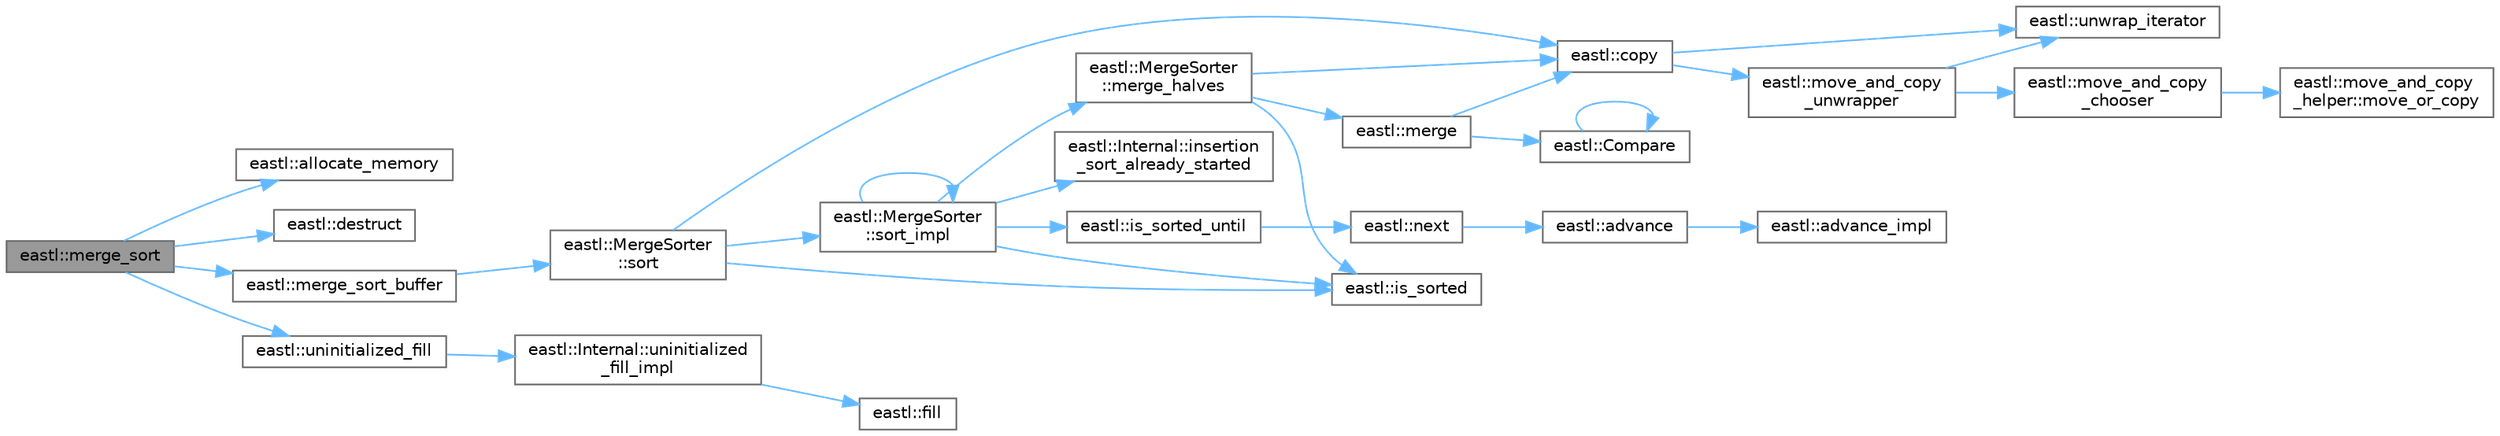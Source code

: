 digraph "eastl::merge_sort"
{
 // LATEX_PDF_SIZE
  bgcolor="transparent";
  edge [fontname=Helvetica,fontsize=10,labelfontname=Helvetica,labelfontsize=10];
  node [fontname=Helvetica,fontsize=10,shape=box,height=0.2,width=0.4];
  rankdir="LR";
  Node1 [id="Node000001",label="eastl::merge_sort",height=0.2,width=0.4,color="gray40", fillcolor="grey60", style="filled", fontcolor="black",tooltip=" "];
  Node1 -> Node2 [id="edge1_Node000001_Node000002",color="steelblue1",style="solid",tooltip=" "];
  Node2 [id="Node000002",label="eastl::allocate_memory",height=0.2,width=0.4,color="grey40", fillcolor="white", style="filled",URL="$namespaceeastl.html#ad2f4154baac1248a6b899feec8061499",tooltip=" "];
  Node1 -> Node3 [id="edge2_Node000001_Node000003",color="steelblue1",style="solid",tooltip=" "];
  Node3 [id="Node000003",label="eastl::destruct",height=0.2,width=0.4,color="grey40", fillcolor="white", style="filled",URL="$namespaceeastl.html#abad37b6015ebddc85d5e9f116823805e",tooltip=" "];
  Node1 -> Node4 [id="edge3_Node000001_Node000004",color="steelblue1",style="solid",tooltip=" "];
  Node4 [id="Node000004",label="eastl::merge_sort_buffer",height=0.2,width=0.4,color="grey40", fillcolor="white", style="filled",URL="$namespaceeastl.html#abea7569ee26bf35ab756bb313116321e",tooltip=" "];
  Node4 -> Node5 [id="edge4_Node000004_Node000005",color="steelblue1",style="solid",tooltip=" "];
  Node5 [id="Node000005",label="eastl::MergeSorter\l::sort",height=0.2,width=0.4,color="grey40", fillcolor="white", style="filled",URL="$classeastl_1_1_merge_sorter.html#a2f0f37a38f9da2af9e0595817146c6c4",tooltip=" "];
  Node5 -> Node6 [id="edge5_Node000005_Node000006",color="steelblue1",style="solid",tooltip=" "];
  Node6 [id="Node000006",label="eastl::copy",height=0.2,width=0.4,color="grey40", fillcolor="white", style="filled",URL="$namespaceeastl.html#a3df94cc41821710012e6719792d30db3",tooltip=" "];
  Node6 -> Node7 [id="edge6_Node000006_Node000007",color="steelblue1",style="solid",tooltip=" "];
  Node7 [id="Node000007",label="eastl::move_and_copy\l_unwrapper",height=0.2,width=0.4,color="grey40", fillcolor="white", style="filled",URL="$namespaceeastl.html#a661e609e51ae177a723acb076d9fcb52",tooltip=" "];
  Node7 -> Node8 [id="edge7_Node000007_Node000008",color="steelblue1",style="solid",tooltip=" "];
  Node8 [id="Node000008",label="eastl::move_and_copy\l_chooser",height=0.2,width=0.4,color="grey40", fillcolor="white", style="filled",URL="$namespaceeastl.html#a69a59b58a0b86c06c81fd89a94cff90d",tooltip=" "];
  Node8 -> Node9 [id="edge8_Node000008_Node000009",color="steelblue1",style="solid",tooltip=" "];
  Node9 [id="Node000009",label="eastl::move_and_copy\l_helper::move_or_copy",height=0.2,width=0.4,color="grey40", fillcolor="white", style="filled",URL="$structeastl_1_1move__and__copy__helper.html#aa9de7d135fbe5ddb02a94513283cf77b",tooltip=" "];
  Node7 -> Node10 [id="edge9_Node000007_Node000010",color="steelblue1",style="solid",tooltip=" "];
  Node10 [id="Node000010",label="eastl::unwrap_iterator",height=0.2,width=0.4,color="grey40", fillcolor="white", style="filled",URL="$namespaceeastl.html#a82f343209a121c16468a124327e2d303",tooltip=" "];
  Node6 -> Node10 [id="edge10_Node000006_Node000010",color="steelblue1",style="solid",tooltip=" "];
  Node5 -> Node11 [id="edge11_Node000005_Node000011",color="steelblue1",style="solid",tooltip=" "];
  Node11 [id="Node000011",label="eastl::is_sorted",height=0.2,width=0.4,color="grey40", fillcolor="white", style="filled",URL="$namespaceeastl.html#a6a7302a69f59423b5ce069d2c3cde1ef",tooltip=" "];
  Node5 -> Node12 [id="edge12_Node000005_Node000012",color="steelblue1",style="solid",tooltip=" "];
  Node12 [id="Node000012",label="eastl::MergeSorter\l::sort_impl",height=0.2,width=0.4,color="grey40", fillcolor="white", style="filled",URL="$classeastl_1_1_merge_sorter.html#a56459722b3c6ea0a470ee9cf76ae1857",tooltip=" "];
  Node12 -> Node13 [id="edge13_Node000012_Node000013",color="steelblue1",style="solid",tooltip=" "];
  Node13 [id="Node000013",label="eastl::Internal::insertion\l_sort_already_started",height=0.2,width=0.4,color="grey40", fillcolor="white", style="filled",URL="$namespaceeastl_1_1_internal.html#a5dc9a6f5f6e68aece452ac54d3458507",tooltip=" "];
  Node12 -> Node11 [id="edge14_Node000012_Node000011",color="steelblue1",style="solid",tooltip=" "];
  Node12 -> Node14 [id="edge15_Node000012_Node000014",color="steelblue1",style="solid",tooltip=" "];
  Node14 [id="Node000014",label="eastl::is_sorted_until",height=0.2,width=0.4,color="grey40", fillcolor="white", style="filled",URL="$namespaceeastl.html#a736cc3a06a7726c16949c5932e5e9ab9",tooltip=" "];
  Node14 -> Node15 [id="edge16_Node000014_Node000015",color="steelblue1",style="solid",tooltip=" "];
  Node15 [id="Node000015",label="eastl::next",height=0.2,width=0.4,color="grey40", fillcolor="white", style="filled",URL="$namespaceeastl.html#a4e92bbac38652d0b6a6b9882c003fd43",tooltip=" "];
  Node15 -> Node16 [id="edge17_Node000015_Node000016",color="steelblue1",style="solid",tooltip=" "];
  Node16 [id="Node000016",label="eastl::advance",height=0.2,width=0.4,color="grey40", fillcolor="white", style="filled",URL="$namespaceeastl.html#a8b905cd5bfa46bb3e9bbfd73ca783a7d",tooltip=" "];
  Node16 -> Node17 [id="edge18_Node000016_Node000017",color="steelblue1",style="solid",tooltip=" "];
  Node17 [id="Node000017",label="eastl::advance_impl",height=0.2,width=0.4,color="grey40", fillcolor="white", style="filled",URL="$namespaceeastl.html#a1de47179e50035c30c99c38aa94c59a2",tooltip=" "];
  Node12 -> Node18 [id="edge19_Node000012_Node000018",color="steelblue1",style="solid",tooltip=" "];
  Node18 [id="Node000018",label="eastl::MergeSorter\l::merge_halves",height=0.2,width=0.4,color="grey40", fillcolor="white", style="filled",URL="$classeastl_1_1_merge_sorter.html#ae023b721ccf26dc51c6ef3a6de9798b8",tooltip=" "];
  Node18 -> Node6 [id="edge20_Node000018_Node000006",color="steelblue1",style="solid",tooltip=" "];
  Node18 -> Node11 [id="edge21_Node000018_Node000011",color="steelblue1",style="solid",tooltip=" "];
  Node18 -> Node19 [id="edge22_Node000018_Node000019",color="steelblue1",style="solid",tooltip=" "];
  Node19 [id="Node000019",label="eastl::merge",height=0.2,width=0.4,color="grey40", fillcolor="white", style="filled",URL="$namespaceeastl.html#a0a65e6c5ce025ee9e8cc6077c5372988",tooltip=" "];
  Node19 -> Node20 [id="edge23_Node000019_Node000020",color="steelblue1",style="solid",tooltip=" "];
  Node20 [id="Node000020",label="eastl::Compare",height=0.2,width=0.4,color="grey40", fillcolor="white", style="filled",URL="$namespaceeastl.html#ae3d33fc51c4c15a85aee95335a5d336d",tooltip=" "];
  Node20 -> Node20 [id="edge24_Node000020_Node000020",color="steelblue1",style="solid",tooltip=" "];
  Node19 -> Node6 [id="edge25_Node000019_Node000006",color="steelblue1",style="solid",tooltip=" "];
  Node12 -> Node12 [id="edge26_Node000012_Node000012",color="steelblue1",style="solid",tooltip=" "];
  Node1 -> Node21 [id="edge27_Node000001_Node000021",color="steelblue1",style="solid",tooltip=" "];
  Node21 [id="Node000021",label="eastl::uninitialized_fill",height=0.2,width=0.4,color="grey40", fillcolor="white", style="filled",URL="$namespaceeastl.html#aa85d75456376b51d6d6313165604ecd4",tooltip=" "];
  Node21 -> Node22 [id="edge28_Node000021_Node000022",color="steelblue1",style="solid",tooltip=" "];
  Node22 [id="Node000022",label="eastl::Internal::uninitialized\l_fill_impl",height=0.2,width=0.4,color="grey40", fillcolor="white", style="filled",URL="$namespaceeastl_1_1_internal.html#a2f97d1f7e036af16663e76198abb1c51",tooltip=" "];
  Node22 -> Node23 [id="edge29_Node000022_Node000023",color="steelblue1",style="solid",tooltip=" "];
  Node23 [id="Node000023",label="eastl::fill",height=0.2,width=0.4,color="grey40", fillcolor="white", style="filled",URL="$namespaceeastl.html#a46734ee4d1a924a12ed3d4ca8021925a",tooltip=" "];
}

